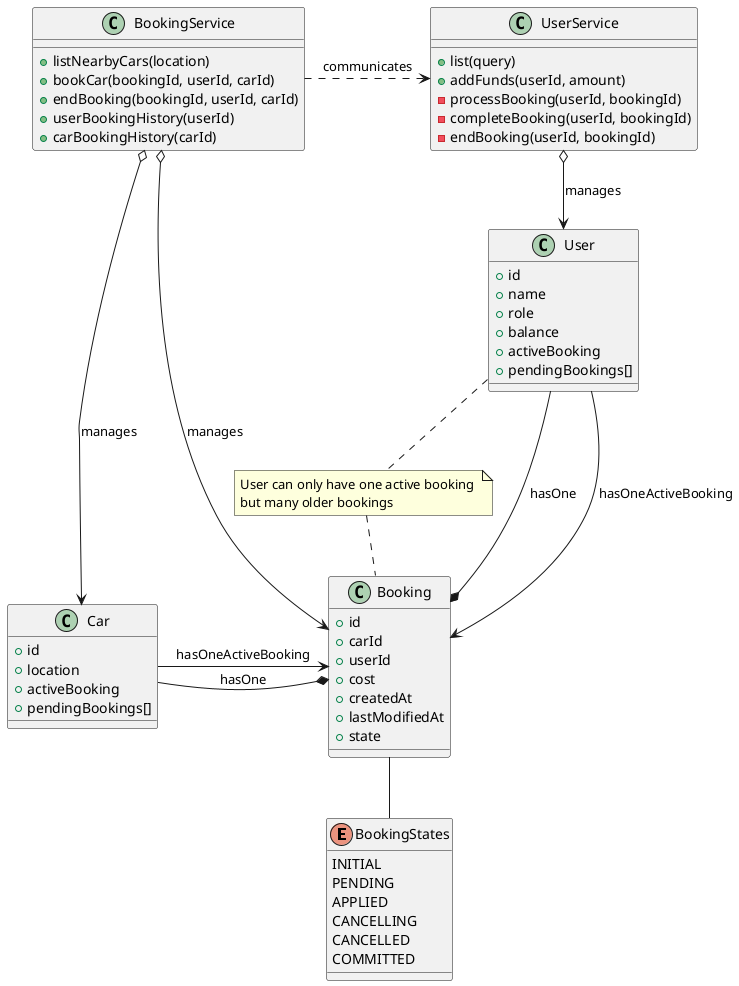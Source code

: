@startuml
enum BookingStates {
  INITIAL
  PENDING
  APPLIED
  CANCELLING
  CANCELLED
  COMMITTED
}

class Car {
    +id
    +location
    +activeBooking
    +pendingBookings[]
}

class User {
    +id
    +name
    +role
    +balance
    +activeBooking
    +pendingBookings[]
}

class UserService {
    +list(query)
    +addFunds(userId, amount)
    -processBooking(userId, bookingId)
    -completeBooking(userId, bookingId)
    -endBooking(userId, bookingId)
}

class Booking {
    +id
    +carId
    +userId
    +cost
    +createdAt
    +lastModifiedAt
    +state
}

class BookingService {
    +listNearbyCars(location)
    +bookCar(bookingId, userId, carId)
    +endBooking(bookingId, userId, carId)
    +userBookingHistory(userId)
    +carBookingHistory(carId)
}

BookingService .> UserService : communicates
BookingService o--> Booking : manages
BookingService o--> Car : manages
UserService o--> User : manages

User -* Booking : hasOne
note "User can only have one active booking \nbut many older bookings" as N1
User..N1
N1..Booking
User -> Booking :hasOneActiveBooking

Booking *- Car :hasOne
Car -> Booking :hasOneActiveBooking
Booking--BookingStates

@enduml

